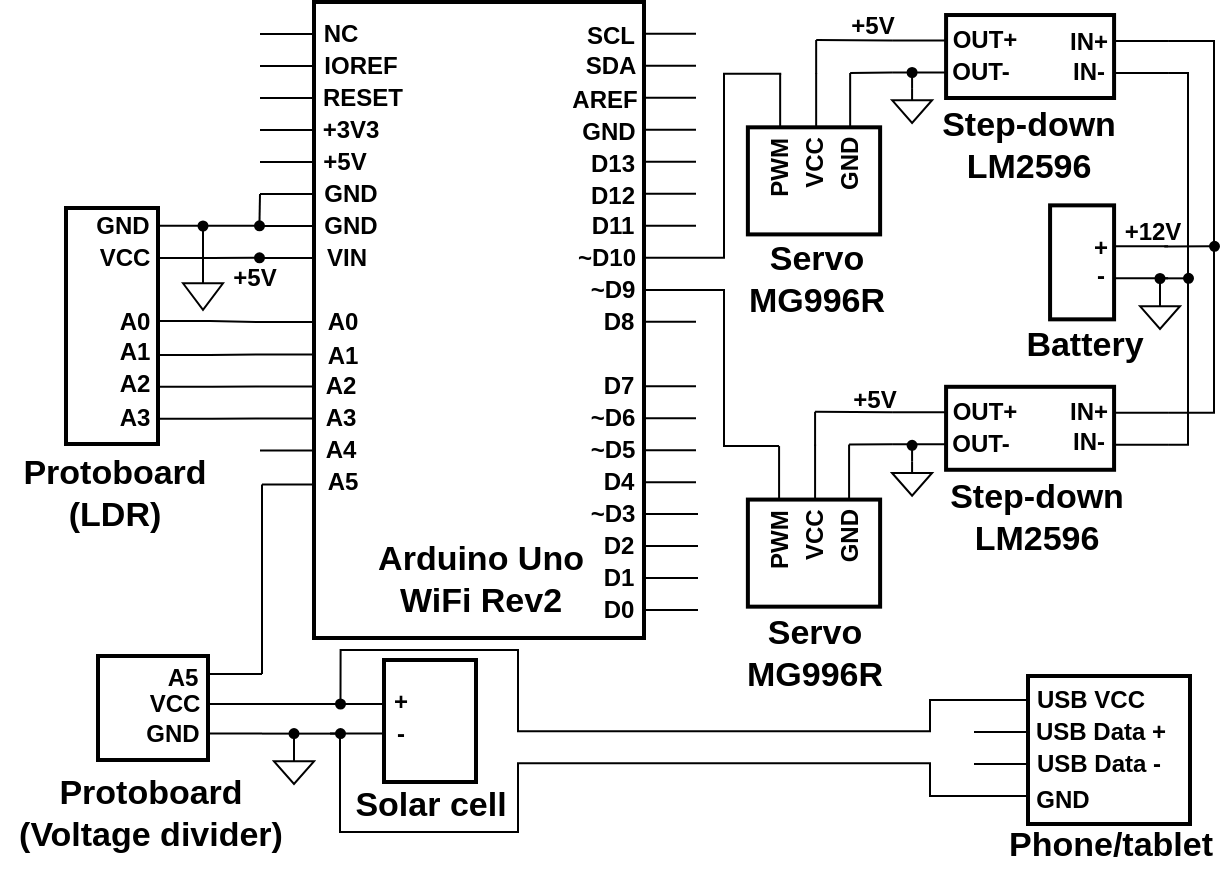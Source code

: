 <mxfile version="21.1.8" type="device">
  <diagram name="Page-1" id="5EPn5X0ofxlTtQ8D6UdC">
    <mxGraphModel dx="-968" dy="109" grid="1" gridSize="1" guides="1" tooltips="1" connect="1" arrows="1" fold="1" page="1" pageScale="1" pageWidth="1169" pageHeight="827" math="0" shadow="0">
      <root>
        <mxCell id="0" />
        <mxCell id="1" parent="0" />
        <mxCell id="xm1iW7sP6fKumooBNXpc-3" value="" style="rounded=0;whiteSpace=wrap;html=1;strokeWidth=2;" parent="1" vertex="1">
          <mxGeometry x="1552" y="74" width="165" height="318" as="geometry" />
        </mxCell>
        <mxCell id="xm1iW7sP6fKumooBNXpc-4" value="" style="line;strokeWidth=1;html=1;" parent="1" vertex="1">
          <mxGeometry x="1525" y="85" width="27" height="10" as="geometry" />
        </mxCell>
        <mxCell id="xm1iW7sP6fKumooBNXpc-5" value="NC" style="text;strokeColor=none;fillColor=none;html=1;fontSize=12;fontStyle=1;verticalAlign=middle;align=center;" parent="1" vertex="1">
          <mxGeometry x="1556" y="83.5" width="17" height="13" as="geometry" />
        </mxCell>
        <mxCell id="xm1iW7sP6fKumooBNXpc-6" value="" style="line;strokeWidth=1;html=1;" parent="1" vertex="1">
          <mxGeometry x="1525" y="101" width="27" height="10" as="geometry" />
        </mxCell>
        <mxCell id="xm1iW7sP6fKumooBNXpc-7" value="IOREF" style="text;strokeColor=none;fillColor=none;html=1;fontSize=12;fontStyle=1;verticalAlign=middle;align=center;" parent="1" vertex="1">
          <mxGeometry x="1555" y="99.5" width="39" height="13" as="geometry" />
        </mxCell>
        <mxCell id="xm1iW7sP6fKumooBNXpc-8" value="" style="line;strokeWidth=1;html=1;" parent="1" vertex="1">
          <mxGeometry x="1525" y="117" width="27" height="10" as="geometry" />
        </mxCell>
        <mxCell id="xm1iW7sP6fKumooBNXpc-9" value="" style="line;strokeWidth=1;html=1;" parent="1" vertex="1">
          <mxGeometry x="1525" y="133" width="27" height="10" as="geometry" />
        </mxCell>
        <mxCell id="xm1iW7sP6fKumooBNXpc-10" value="" style="line;strokeWidth=1;html=1;" parent="1" vertex="1">
          <mxGeometry x="1525" y="149" width="27" height="10" as="geometry" />
        </mxCell>
        <mxCell id="xm1iW7sP6fKumooBNXpc-12" value="" style="line;strokeWidth=1;html=1;" parent="1" vertex="1">
          <mxGeometry x="1525" y="181" width="27" height="10" as="geometry" />
        </mxCell>
        <mxCell id="xm1iW7sP6fKumooBNXpc-13" value="" style="line;strokeWidth=1;html=1;" parent="1" vertex="1">
          <mxGeometry x="1525" y="197" width="27" height="10" as="geometry" />
        </mxCell>
        <mxCell id="xm1iW7sP6fKumooBNXpc-15" value="" style="line;strokeWidth=1;html=1;" parent="1" vertex="1">
          <mxGeometry x="1525" y="229" width="27" height="10" as="geometry" />
        </mxCell>
        <mxCell id="xm1iW7sP6fKumooBNXpc-16" value="" style="line;strokeWidth=1;html=1;" parent="1" vertex="1">
          <mxGeometry x="1525" y="245.23" width="27" height="10" as="geometry" />
        </mxCell>
        <mxCell id="xm1iW7sP6fKumooBNXpc-17" value="" style="line;strokeWidth=1;html=1;" parent="1" vertex="1">
          <mxGeometry x="1525" y="261.23" width="27" height="10" as="geometry" />
        </mxCell>
        <mxCell id="xm1iW7sP6fKumooBNXpc-18" value="" style="line;strokeWidth=1;html=1;" parent="1" vertex="1">
          <mxGeometry x="1525" y="277.23" width="27" height="10" as="geometry" />
        </mxCell>
        <mxCell id="xm1iW7sP6fKumooBNXpc-19" value="" style="line;strokeWidth=1;html=1;" parent="1" vertex="1">
          <mxGeometry x="1525" y="293.23" width="27" height="10" as="geometry" />
        </mxCell>
        <mxCell id="xm1iW7sP6fKumooBNXpc-20" value="" style="line;strokeWidth=1;html=1;" parent="1" vertex="1">
          <mxGeometry x="1498" y="420" width="27" height="10" as="geometry" />
        </mxCell>
        <mxCell id="xm1iW7sP6fKumooBNXpc-21" value="RESET" style="text;strokeColor=none;fillColor=none;html=1;fontSize=12;fontStyle=1;verticalAlign=middle;align=center;" parent="1" vertex="1">
          <mxGeometry x="1555" y="115.5" width="42" height="13" as="geometry" />
        </mxCell>
        <mxCell id="xm1iW7sP6fKumooBNXpc-22" value="+3V3" style="text;strokeColor=none;fillColor=none;html=1;fontSize=12;fontStyle=1;verticalAlign=middle;align=center;" parent="1" vertex="1">
          <mxGeometry x="1555" y="131.5" width="29" height="13" as="geometry" />
        </mxCell>
        <mxCell id="xm1iW7sP6fKumooBNXpc-23" value="+5V" style="text;strokeColor=none;fillColor=none;html=1;fontSize=12;fontStyle=1;verticalAlign=middle;align=center;" parent="1" vertex="1">
          <mxGeometry x="1556" y="147.5" width="22" height="13" as="geometry" />
        </mxCell>
        <mxCell id="xm1iW7sP6fKumooBNXpc-24" value="GND" style="text;strokeColor=none;fillColor=none;html=1;fontSize=12;fontStyle=1;verticalAlign=middle;align=center;" parent="1" vertex="1">
          <mxGeometry x="1555" y="163.5" width="29" height="13" as="geometry" />
        </mxCell>
        <mxCell id="xm1iW7sP6fKumooBNXpc-25" value="GND" style="text;strokeColor=none;fillColor=none;html=1;fontSize=12;fontStyle=1;verticalAlign=middle;align=center;" parent="1" vertex="1">
          <mxGeometry x="1555" y="179.5" width="29" height="13" as="geometry" />
        </mxCell>
        <mxCell id="xm1iW7sP6fKumooBNXpc-26" value="VIN" style="text;strokeColor=none;fillColor=none;html=1;fontSize=12;fontStyle=1;verticalAlign=middle;align=center;" parent="1" vertex="1">
          <mxGeometry x="1557" y="195.5" width="22" height="13" as="geometry" />
        </mxCell>
        <mxCell id="xm1iW7sP6fKumooBNXpc-27" value="A0" style="text;strokeColor=none;fillColor=none;html=1;fontSize=12;fontStyle=1;verticalAlign=middle;align=center;" parent="1" vertex="1">
          <mxGeometry x="1557" y="227.5" width="18.5" height="13" as="geometry" />
        </mxCell>
        <mxCell id="xm1iW7sP6fKumooBNXpc-28" value="A1" style="text;strokeColor=none;fillColor=none;html=1;fontSize=12;fontStyle=1;verticalAlign=middle;align=center;" parent="1" vertex="1">
          <mxGeometry x="1557" y="244" width="18.5" height="13" as="geometry" />
        </mxCell>
        <mxCell id="xm1iW7sP6fKumooBNXpc-29" value="A2" style="text;strokeColor=none;fillColor=none;html=1;fontSize=12;fontStyle=1;verticalAlign=middle;align=center;" parent="1" vertex="1">
          <mxGeometry x="1555.25" y="259.73" width="18.5" height="13" as="geometry" />
        </mxCell>
        <mxCell id="xm1iW7sP6fKumooBNXpc-30" value="A3" style="text;strokeColor=none;fillColor=none;html=1;fontSize=12;fontStyle=1;verticalAlign=middle;align=center;" parent="1" vertex="1">
          <mxGeometry x="1556" y="275.73" width="18.5" height="13" as="geometry" />
        </mxCell>
        <mxCell id="xm1iW7sP6fKumooBNXpc-31" value="A4" style="text;strokeColor=none;fillColor=none;html=1;fontSize=12;fontStyle=1;verticalAlign=middle;align=center;" parent="1" vertex="1">
          <mxGeometry x="1555.25" y="291.73" width="18.5" height="13" as="geometry" />
        </mxCell>
        <mxCell id="xm1iW7sP6fKumooBNXpc-32" value="A5" style="text;strokeColor=none;fillColor=none;html=1;fontSize=12;fontStyle=1;verticalAlign=middle;align=center;" parent="1" vertex="1">
          <mxGeometry x="1557" y="307" width="18.5" height="13" as="geometry" />
        </mxCell>
        <mxCell id="xm1iW7sP6fKumooBNXpc-48" value="" style="line;strokeWidth=1;html=1;" parent="1" vertex="1">
          <mxGeometry x="1716" y="84.89" width="27" height="10" as="geometry" />
        </mxCell>
        <mxCell id="xm1iW7sP6fKumooBNXpc-49" value="" style="line;strokeWidth=1;html=1;" parent="1" vertex="1">
          <mxGeometry x="1716" y="100.89" width="27" height="10" as="geometry" />
        </mxCell>
        <mxCell id="xm1iW7sP6fKumooBNXpc-50" value="" style="line;strokeWidth=1;html=1;" parent="1" vertex="1">
          <mxGeometry x="1716" y="116.89" width="27" height="10" as="geometry" />
        </mxCell>
        <mxCell id="xm1iW7sP6fKumooBNXpc-51" value="" style="line;strokeWidth=1;html=1;" parent="1" vertex="1">
          <mxGeometry x="1716" y="132.89" width="27" height="10" as="geometry" />
        </mxCell>
        <mxCell id="xm1iW7sP6fKumooBNXpc-52" value="" style="line;strokeWidth=1;html=1;" parent="1" vertex="1">
          <mxGeometry x="1716" y="148.89" width="27" height="10" as="geometry" />
        </mxCell>
        <mxCell id="xm1iW7sP6fKumooBNXpc-53" value="" style="line;strokeWidth=1;html=1;" parent="1" vertex="1">
          <mxGeometry x="1716" y="164.89" width="27" height="10" as="geometry" />
        </mxCell>
        <mxCell id="xm1iW7sP6fKumooBNXpc-54" value="" style="line;strokeWidth=1;html=1;" parent="1" vertex="1">
          <mxGeometry x="1716" y="180.89" width="27" height="10" as="geometry" />
        </mxCell>
        <mxCell id="xm1iW7sP6fKumooBNXpc-55" value="" style="line;strokeWidth=1;html=1;" parent="1" vertex="1">
          <mxGeometry x="1716" y="196.89" width="27" height="10" as="geometry" />
        </mxCell>
        <mxCell id="xm1iW7sP6fKumooBNXpc-56" value="" style="line;strokeWidth=1;html=1;" parent="1" vertex="1">
          <mxGeometry x="1716" y="228.89" width="27" height="10" as="geometry" />
        </mxCell>
        <mxCell id="xm1iW7sP6fKumooBNXpc-58" value="" style="line;strokeWidth=1;html=1;" parent="1" vertex="1">
          <mxGeometry x="1716" y="261.12" width="27" height="10" as="geometry" />
        </mxCell>
        <mxCell id="xm1iW7sP6fKumooBNXpc-59" value="" style="line;strokeWidth=1;html=1;" parent="1" vertex="1">
          <mxGeometry x="1716" y="277.12" width="27" height="10" as="geometry" />
        </mxCell>
        <mxCell id="xm1iW7sP6fKumooBNXpc-60" value="" style="line;strokeWidth=1;html=1;" parent="1" vertex="1">
          <mxGeometry x="1716" y="293.12" width="27" height="10" as="geometry" />
        </mxCell>
        <mxCell id="xm1iW7sP6fKumooBNXpc-61" value="" style="line;strokeWidth=1;html=1;" parent="1" vertex="1">
          <mxGeometry x="1716" y="309.12" width="27" height="10" as="geometry" />
        </mxCell>
        <mxCell id="xm1iW7sP6fKumooBNXpc-63" value="SCL" style="text;strokeColor=none;fillColor=none;html=1;fontSize=12;fontStyle=1;verticalAlign=middle;align=center;" parent="1" vertex="1">
          <mxGeometry x="1686" y="84.89" width="27" height="13" as="geometry" />
        </mxCell>
        <mxCell id="xm1iW7sP6fKumooBNXpc-64" value="SDA" style="text;strokeColor=none;fillColor=none;html=1;fontSize=12;fontStyle=1;verticalAlign=middle;align=center;" parent="1" vertex="1">
          <mxGeometry x="1686" y="99.5" width="27" height="13" as="geometry" />
        </mxCell>
        <mxCell id="xm1iW7sP6fKumooBNXpc-65" value="AREF" style="text;strokeColor=none;fillColor=none;html=1;fontSize=12;fontStyle=1;verticalAlign=middle;align=center;" parent="1" vertex="1">
          <mxGeometry x="1681" y="116.89" width="32" height="13" as="geometry" />
        </mxCell>
        <mxCell id="xm1iW7sP6fKumooBNXpc-66" value="GND" style="text;strokeColor=none;fillColor=none;html=1;fontSize=12;fontStyle=1;verticalAlign=middle;align=center;" parent="1" vertex="1">
          <mxGeometry x="1685" y="132.89" width="28" height="13" as="geometry" />
        </mxCell>
        <mxCell id="xm1iW7sP6fKumooBNXpc-67" value="D13" style="text;strokeColor=none;fillColor=none;html=1;fontSize=12;fontStyle=1;verticalAlign=middle;align=center;" parent="1" vertex="1">
          <mxGeometry x="1689" y="148.89" width="24" height="13" as="geometry" />
        </mxCell>
        <mxCell id="xm1iW7sP6fKumooBNXpc-68" value="D12" style="text;strokeColor=none;fillColor=none;html=1;fontSize=12;fontStyle=1;verticalAlign=middle;align=center;" parent="1" vertex="1">
          <mxGeometry x="1689" y="164.89" width="24" height="13" as="geometry" />
        </mxCell>
        <mxCell id="xm1iW7sP6fKumooBNXpc-70" value="D11" style="text;strokeColor=none;fillColor=none;html=1;fontSize=12;fontStyle=1;verticalAlign=middle;align=center;" parent="1" vertex="1">
          <mxGeometry x="1689" y="179.39" width="24" height="13" as="geometry" />
        </mxCell>
        <mxCell id="xm1iW7sP6fKumooBNXpc-71" value="~D10" style="text;strokeColor=none;fillColor=none;html=1;fontSize=12;fontStyle=1;verticalAlign=middle;align=center;" parent="1" vertex="1">
          <mxGeometry x="1683" y="195.5" width="30" height="13" as="geometry" />
        </mxCell>
        <mxCell id="xm1iW7sP6fKumooBNXpc-72" value="" style="line;strokeWidth=1;html=1;" parent="1" vertex="1">
          <mxGeometry x="1717" y="213" width="27" height="10" as="geometry" />
        </mxCell>
        <mxCell id="xm1iW7sP6fKumooBNXpc-73" value="~D9" style="text;strokeColor=none;fillColor=none;html=1;fontSize=12;fontStyle=1;verticalAlign=middle;align=center;" parent="1" vertex="1">
          <mxGeometry x="1689" y="211.5" width="24" height="13" as="geometry" />
        </mxCell>
        <mxCell id="xm1iW7sP6fKumooBNXpc-74" value="D8" style="text;strokeColor=none;fillColor=none;html=1;fontSize=12;fontStyle=1;verticalAlign=middle;align=center;" parent="1" vertex="1">
          <mxGeometry x="1695" y="227.5" width="18" height="13" as="geometry" />
        </mxCell>
        <mxCell id="xm1iW7sP6fKumooBNXpc-75" value="D7" style="text;strokeColor=none;fillColor=none;html=1;fontSize=12;fontStyle=1;verticalAlign=middle;align=center;" parent="1" vertex="1">
          <mxGeometry x="1695" y="259.62" width="18" height="13" as="geometry" />
        </mxCell>
        <mxCell id="xm1iW7sP6fKumooBNXpc-78" value="~D6" style="text;strokeColor=none;fillColor=none;html=1;fontSize=12;fontStyle=1;verticalAlign=middle;align=center;" parent="1" vertex="1">
          <mxGeometry x="1689" y="275.62" width="24" height="13" as="geometry" />
        </mxCell>
        <mxCell id="xm1iW7sP6fKumooBNXpc-79" value="~D5" style="text;strokeColor=none;fillColor=none;html=1;fontSize=12;fontStyle=1;verticalAlign=middle;align=center;" parent="1" vertex="1">
          <mxGeometry x="1689" y="291.62" width="24" height="13" as="geometry" />
        </mxCell>
        <mxCell id="xm1iW7sP6fKumooBNXpc-80" value="D4" style="text;strokeColor=none;fillColor=none;html=1;fontSize=12;fontStyle=1;verticalAlign=middle;align=center;" parent="1" vertex="1">
          <mxGeometry x="1695" y="307.62" width="18" height="13" as="geometry" />
        </mxCell>
        <mxCell id="xm1iW7sP6fKumooBNXpc-81" value="" style="line;strokeWidth=1;html=1;" parent="1" vertex="1">
          <mxGeometry x="1717" y="325" width="27" height="10" as="geometry" />
        </mxCell>
        <mxCell id="xm1iW7sP6fKumooBNXpc-82" value="" style="line;strokeWidth=1;html=1;" parent="1" vertex="1">
          <mxGeometry x="1717" y="341" width="27" height="10" as="geometry" />
        </mxCell>
        <mxCell id="xm1iW7sP6fKumooBNXpc-83" value="" style="line;strokeWidth=1;html=1;" parent="1" vertex="1">
          <mxGeometry x="1717" y="357" width="27" height="10" as="geometry" />
        </mxCell>
        <mxCell id="xm1iW7sP6fKumooBNXpc-84" value="" style="line;strokeWidth=1;html=1;" parent="1" vertex="1">
          <mxGeometry x="1717" y="373" width="27" height="10" as="geometry" />
        </mxCell>
        <mxCell id="xm1iW7sP6fKumooBNXpc-85" value="~D3" style="text;strokeColor=none;fillColor=none;html=1;fontSize=12;fontStyle=1;verticalAlign=middle;align=center;" parent="1" vertex="1">
          <mxGeometry x="1689" y="323.5" width="24" height="13" as="geometry" />
        </mxCell>
        <mxCell id="xm1iW7sP6fKumooBNXpc-86" value="D2" style="text;strokeColor=none;fillColor=none;html=1;fontSize=12;fontStyle=1;verticalAlign=middle;align=center;" parent="1" vertex="1">
          <mxGeometry x="1695" y="339.5" width="18" height="13" as="geometry" />
        </mxCell>
        <mxCell id="xm1iW7sP6fKumooBNXpc-87" value="D1" style="text;strokeColor=none;fillColor=none;html=1;fontSize=12;fontStyle=1;verticalAlign=middle;align=center;" parent="1" vertex="1">
          <mxGeometry x="1695" y="355.5" width="18" height="13" as="geometry" />
        </mxCell>
        <mxCell id="xm1iW7sP6fKumooBNXpc-88" value="D0" style="text;strokeColor=none;fillColor=none;html=1;fontSize=12;fontStyle=1;verticalAlign=middle;align=center;" parent="1" vertex="1">
          <mxGeometry x="1695" y="371.5" width="18" height="13" as="geometry" />
        </mxCell>
        <mxCell id="xm1iW7sP6fKumooBNXpc-89" value="Arduino Uno&lt;br&gt;WiFi Rev2" style="text;strokeColor=none;fillColor=none;html=1;fontSize=17;fontStyle=1;verticalAlign=middle;align=center;" parent="1" vertex="1">
          <mxGeometry x="1579" y="343" width="111" height="40" as="geometry" />
        </mxCell>
        <mxCell id="xm1iW7sP6fKumooBNXpc-91" value="Step-down&lt;br style=&quot;font-size: 17px;&quot;&gt;LM2596" style="text;strokeColor=none;fillColor=none;html=1;fontSize=17;fontStyle=1;verticalAlign=middle;align=center;" parent="1" vertex="1">
          <mxGeometry x="1854" y="120" width="109" height="51" as="geometry" />
        </mxCell>
        <mxCell id="xm1iW7sP6fKumooBNXpc-111" value="" style="rounded=0;whiteSpace=wrap;html=1;strokeWidth=2;" parent="1" vertex="1">
          <mxGeometry x="1428" y="177" width="46" height="118" as="geometry" />
        </mxCell>
        <mxCell id="xm1iW7sP6fKumooBNXpc-116" value="GND" style="text;strokeColor=none;fillColor=none;html=1;fontSize=12;fontStyle=1;verticalAlign=middle;align=center;" parent="1" vertex="1">
          <mxGeometry x="1441" y="179.39" width="30" height="13" as="geometry" />
        </mxCell>
        <mxCell id="xm1iW7sP6fKumooBNXpc-121" value="VCC" style="text;strokeColor=none;fillColor=none;html=1;fontSize=12;fontStyle=1;verticalAlign=middle;align=center;" parent="1" vertex="1">
          <mxGeometry x="1442" y="195.5" width="29" height="13" as="geometry" />
        </mxCell>
        <mxCell id="xm1iW7sP6fKumooBNXpc-128" value="A0" style="text;strokeColor=none;fillColor=none;html=1;fontSize=12;fontStyle=1;verticalAlign=middle;align=center;" parent="1" vertex="1">
          <mxGeometry x="1453" y="227.96" width="18" height="13" as="geometry" />
        </mxCell>
        <mxCell id="xm1iW7sP6fKumooBNXpc-129" value="" style="line;strokeWidth=1;html=1;" parent="1" vertex="1">
          <mxGeometry x="1474" y="197.0" width="27" height="10" as="geometry" />
        </mxCell>
        <mxCell id="xm1iW7sP6fKumooBNXpc-133" value="" style="line;strokeWidth=1;html=1;" parent="1" vertex="1">
          <mxGeometry x="1473" y="228.52" width="27" height="10" as="geometry" />
        </mxCell>
        <mxCell id="xm1iW7sP6fKumooBNXpc-134" value="" style="line;strokeWidth=1;html=1;" parent="1" vertex="1">
          <mxGeometry x="1473" y="245.52" width="27" height="10" as="geometry" />
        </mxCell>
        <mxCell id="xm1iW7sP6fKumooBNXpc-135" value="" style="line;strokeWidth=1;html=1;" parent="1" vertex="1">
          <mxGeometry x="1474" y="261.4" width="27" height="10" as="geometry" />
        </mxCell>
        <mxCell id="xm1iW7sP6fKumooBNXpc-137" value="A1" style="text;strokeColor=none;fillColor=none;html=1;fontSize=12;fontStyle=1;verticalAlign=middle;align=center;" parent="1" vertex="1">
          <mxGeometry x="1453" y="242.96" width="18" height="13" as="geometry" />
        </mxCell>
        <mxCell id="xm1iW7sP6fKumooBNXpc-138" value="A2" style="text;strokeColor=none;fillColor=none;html=1;fontSize=12;fontStyle=1;verticalAlign=middle;align=center;" parent="1" vertex="1">
          <mxGeometry x="1453" y="258.96" width="18" height="13" as="geometry" />
        </mxCell>
        <mxCell id="xm1iW7sP6fKumooBNXpc-139" value="" style="line;strokeWidth=1;html=1;" parent="1" vertex="1">
          <mxGeometry x="1474" y="277.35" width="27" height="10" as="geometry" />
        </mxCell>
        <mxCell id="xm1iW7sP6fKumooBNXpc-141" value="A3" style="text;strokeColor=none;fillColor=none;html=1;fontSize=12;fontStyle=1;verticalAlign=middle;align=center;" parent="1" vertex="1">
          <mxGeometry x="1453" y="275.73" width="18" height="13" as="geometry" />
        </mxCell>
        <mxCell id="xm1iW7sP6fKumooBNXpc-143" value="" style="line;strokeWidth=1;html=1;" parent="1" vertex="1">
          <mxGeometry x="1474" y="180.89" width="27" height="10" as="geometry" />
        </mxCell>
        <mxCell id="xm1iW7sP6fKumooBNXpc-147" value="" style="endArrow=none;html=1;rounded=0;entryX=0;entryY=0.5;entryDx=0;entryDy=0;entryPerimeter=0;exitX=1;exitY=0.5;exitDx=0;exitDy=0;exitPerimeter=0;" parent="1" source="xm1iW7sP6fKumooBNXpc-184" target="xm1iW7sP6fKumooBNXpc-13" edge="1">
          <mxGeometry width="50" height="50" relative="1" as="geometry">
            <mxPoint x="1470" y="242" as="sourcePoint" />
            <mxPoint x="1520" y="192" as="targetPoint" />
          </mxGeometry>
        </mxCell>
        <mxCell id="xm1iW7sP6fKumooBNXpc-148" value="" style="endArrow=none;html=1;rounded=0;entryX=0;entryY=0.5;entryDx=0;entryDy=0;entryPerimeter=0;exitX=1;exitY=0.5;exitDx=0;exitDy=0;exitPerimeter=0;" parent="1" source="xm1iW7sP6fKumooBNXpc-177" target="xm1iW7sP6fKumooBNXpc-12" edge="1">
          <mxGeometry width="50" height="50" relative="1" as="geometry">
            <mxPoint x="1479" y="224" as="sourcePoint" />
            <mxPoint x="1529" y="174" as="targetPoint" />
          </mxGeometry>
        </mxCell>
        <mxCell id="xm1iW7sP6fKumooBNXpc-154" value="" style="ellipse;whiteSpace=wrap;html=1;aspect=fixed;fillColor=#000000;" parent="1" vertex="1">
          <mxGeometry x="1494.25" y="183.75" width="4.5" height="4.5" as="geometry" />
        </mxCell>
        <mxCell id="xm1iW7sP6fKumooBNXpc-155" value="" style="endArrow=none;html=1;rounded=0;entryX=0;entryY=0.5;entryDx=0;entryDy=0;entryPerimeter=0;exitX=1;exitY=0.5;exitDx=0;exitDy=0;exitPerimeter=0;" parent="1" source="xm1iW7sP6fKumooBNXpc-133" target="xm1iW7sP6fKumooBNXpc-15" edge="1">
          <mxGeometry width="50" height="50" relative="1" as="geometry">
            <mxPoint x="1470" y="281" as="sourcePoint" />
            <mxPoint x="1520" y="231" as="targetPoint" />
          </mxGeometry>
        </mxCell>
        <mxCell id="xm1iW7sP6fKumooBNXpc-158" value="" style="endArrow=none;html=1;rounded=0;entryX=0;entryY=0.5;entryDx=0;entryDy=0;entryPerimeter=0;exitX=1;exitY=0.5;exitDx=0;exitDy=0;exitPerimeter=0;" parent="1" source="xm1iW7sP6fKumooBNXpc-134" target="xm1iW7sP6fKumooBNXpc-16" edge="1">
          <mxGeometry width="50" height="50" relative="1" as="geometry">
            <mxPoint x="1500" y="254" as="sourcePoint" />
            <mxPoint x="1525" y="254" as="targetPoint" />
          </mxGeometry>
        </mxCell>
        <mxCell id="xm1iW7sP6fKumooBNXpc-160" value="" style="endArrow=none;html=1;rounded=0;exitX=1;exitY=0.5;exitDx=0;exitDy=0;exitPerimeter=0;entryX=0;entryY=0.5;entryDx=0;entryDy=0;entryPerimeter=0;" parent="1" source="xm1iW7sP6fKumooBNXpc-135" target="xm1iW7sP6fKumooBNXpc-17" edge="1">
          <mxGeometry width="50" height="50" relative="1" as="geometry">
            <mxPoint x="1502.5" y="259.62" as="sourcePoint" />
            <mxPoint x="1525" y="266" as="targetPoint" />
          </mxGeometry>
        </mxCell>
        <mxCell id="xm1iW7sP6fKumooBNXpc-161" value="" style="endArrow=none;html=1;rounded=0;entryX=0;entryY=0.5;entryDx=0;entryDy=0;entryPerimeter=0;exitX=1;exitY=0.5;exitDx=0;exitDy=0;exitPerimeter=0;" parent="1" source="xm1iW7sP6fKumooBNXpc-139" target="xm1iW7sP6fKumooBNXpc-18" edge="1">
          <mxGeometry width="50" height="50" relative="1" as="geometry">
            <mxPoint x="1501" y="278.62" as="sourcePoint" />
            <mxPoint x="1526" y="277.62" as="targetPoint" />
          </mxGeometry>
        </mxCell>
        <mxCell id="xm1iW7sP6fKumooBNXpc-164" value="Protoboard&lt;br style=&quot;font-size: 17px;&quot;&gt;(LDR)" style="text;strokeColor=none;fillColor=none;html=1;fontSize=17;fontStyle=1;verticalAlign=middle;align=center;" parent="1" vertex="1">
          <mxGeometry x="1395" y="299.5" width="113.5" height="40" as="geometry" />
        </mxCell>
        <mxCell id="xm1iW7sP6fKumooBNXpc-165" value="+5V" style="text;strokeColor=none;fillColor=none;html=1;fontSize=12;fontStyle=1;verticalAlign=middle;align=center;" parent="1" vertex="1">
          <mxGeometry x="1507.75" y="205" width="29" height="13" as="geometry" />
        </mxCell>
        <mxCell id="xm1iW7sP6fKumooBNXpc-171" value="" style="pointerEvents=1;verticalLabelPosition=bottom;shadow=0;dashed=0;align=center;html=1;verticalAlign=top;shape=mxgraph.electrical.signal_sources.signal_ground;" parent="1" vertex="1">
          <mxGeometry x="1486.5" y="207.96" width="20" height="20" as="geometry" />
        </mxCell>
        <mxCell id="xm1iW7sP6fKumooBNXpc-179" value="" style="line;strokeWidth=1;html=1;" parent="1" vertex="1">
          <mxGeometry x="1525" y="165" width="27" height="10" as="geometry" />
        </mxCell>
        <mxCell id="xm1iW7sP6fKumooBNXpc-180" value="" style="endArrow=none;html=1;rounded=0;entryX=0;entryY=0.5;entryDx=0;entryDy=0;entryPerimeter=0;exitX=1;exitY=0.5;exitDx=0;exitDy=0;exitPerimeter=0;" parent="1" source="xm1iW7sP6fKumooBNXpc-143" target="xm1iW7sP6fKumooBNXpc-177" edge="1">
          <mxGeometry width="50" height="50" relative="1" as="geometry">
            <mxPoint x="1501" y="186" as="sourcePoint" />
            <mxPoint x="1525" y="186" as="targetPoint" />
          </mxGeometry>
        </mxCell>
        <mxCell id="xm1iW7sP6fKumooBNXpc-177" value="" style="ellipse;whiteSpace=wrap;html=1;aspect=fixed;fillColor=#000000;" parent="1" vertex="1">
          <mxGeometry x="1522.5" y="183.64" width="4.5" height="4.5" as="geometry" />
        </mxCell>
        <mxCell id="xm1iW7sP6fKumooBNXpc-183" value="" style="endArrow=none;html=1;rounded=0;entryX=0;entryY=0.5;entryDx=0;entryDy=0;entryPerimeter=0;exitX=0.5;exitY=0;exitDx=0;exitDy=0;" parent="1" source="xm1iW7sP6fKumooBNXpc-177" target="xm1iW7sP6fKumooBNXpc-179" edge="1">
          <mxGeometry width="50" height="50" relative="1" as="geometry">
            <mxPoint x="1489" y="234" as="sourcePoint" />
            <mxPoint x="1539" y="184" as="targetPoint" />
          </mxGeometry>
        </mxCell>
        <mxCell id="xm1iW7sP6fKumooBNXpc-185" value="" style="endArrow=none;html=1;rounded=0;entryX=0;entryY=0.5;entryDx=0;entryDy=0;entryPerimeter=0;exitX=1;exitY=0.5;exitDx=0;exitDy=0;exitPerimeter=0;" parent="1" source="xm1iW7sP6fKumooBNXpc-129" target="xm1iW7sP6fKumooBNXpc-184" edge="1">
          <mxGeometry width="50" height="50" relative="1" as="geometry">
            <mxPoint x="1501" y="202" as="sourcePoint" />
            <mxPoint x="1525" y="202" as="targetPoint" />
          </mxGeometry>
        </mxCell>
        <mxCell id="xm1iW7sP6fKumooBNXpc-184" value="" style="ellipse;whiteSpace=wrap;html=1;aspect=fixed;fillColor=#000000;" parent="1" vertex="1">
          <mxGeometry x="1522.5" y="199.64" width="4.5" height="4.5" as="geometry" />
        </mxCell>
        <mxCell id="xm1iW7sP6fKumooBNXpc-186" value="" style="rounded=0;whiteSpace=wrap;html=1;strokeWidth=2;" parent="1" vertex="1">
          <mxGeometry x="1587" y="403" width="46" height="61" as="geometry" />
        </mxCell>
        <mxCell id="xm1iW7sP6fKumooBNXpc-189" value="Solar cell" style="text;strokeColor=none;fillColor=none;html=1;fontSize=17;fontStyle=1;verticalAlign=middle;align=center;" parent="1" vertex="1">
          <mxGeometry x="1562.5" y="460" width="95" height="32" as="geometry" />
        </mxCell>
        <mxCell id="xm1iW7sP6fKumooBNXpc-190" value="" style="rounded=0;whiteSpace=wrap;html=1;strokeWidth=2;" parent="1" vertex="1">
          <mxGeometry x="1444" y="401" width="55" height="52" as="geometry" />
        </mxCell>
        <mxCell id="xm1iW7sP6fKumooBNXpc-191" value="A5" style="text;strokeColor=none;fillColor=none;html=1;fontSize=12;fontStyle=1;verticalAlign=middle;align=center;" parent="1" vertex="1">
          <mxGeometry x="1476.5" y="405" width="18.5" height="13" as="geometry" />
        </mxCell>
        <mxCell id="xm1iW7sP6fKumooBNXpc-192" value="GND" style="text;strokeColor=none;fillColor=none;html=1;fontSize=12;fontStyle=1;verticalAlign=middle;align=center;" parent="1" vertex="1">
          <mxGeometry x="1466" y="433.31" width="30" height="13" as="geometry" />
        </mxCell>
        <mxCell id="xm1iW7sP6fKumooBNXpc-193" value="VCC" style="text;strokeColor=none;fillColor=none;html=1;fontSize=12;fontStyle=1;verticalAlign=middle;align=center;" parent="1" vertex="1">
          <mxGeometry x="1467" y="418.5" width="29" height="13" as="geometry" />
        </mxCell>
        <mxCell id="xm1iW7sP6fKumooBNXpc-198" value="" style="line;strokeWidth=1;html=1;" parent="1" vertex="1">
          <mxGeometry x="1499" y="405" width="27" height="10" as="geometry" />
        </mxCell>
        <mxCell id="xm1iW7sP6fKumooBNXpc-199" value="" style="line;strokeWidth=1;html=1;" parent="1" vertex="1">
          <mxGeometry x="1526" y="310.23" width="27" height="10" as="geometry" />
        </mxCell>
        <mxCell id="xm1iW7sP6fKumooBNXpc-200" value="" style="line;strokeWidth=1;html=1;" parent="1" vertex="1">
          <mxGeometry x="1499" y="434.81" width="27" height="10" as="geometry" />
        </mxCell>
        <mxCell id="xm1iW7sP6fKumooBNXpc-201" value="" style="endArrow=none;html=1;rounded=0;entryX=0;entryY=0.5;entryDx=0;entryDy=0;entryPerimeter=0;exitX=1;exitY=0.5;exitDx=0;exitDy=0;exitPerimeter=0;" parent="1" source="xm1iW7sP6fKumooBNXpc-198" target="xm1iW7sP6fKumooBNXpc-199" edge="1">
          <mxGeometry width="50" height="50" relative="1" as="geometry">
            <mxPoint x="1469" y="422" as="sourcePoint" />
            <mxPoint x="1519" y="372" as="targetPoint" />
          </mxGeometry>
        </mxCell>
        <mxCell id="xm1iW7sP6fKumooBNXpc-202" value="" style="line;strokeWidth=1;html=1;" parent="1" vertex="1">
          <mxGeometry x="1559" y="420" width="27" height="10" as="geometry" />
        </mxCell>
        <mxCell id="xm1iW7sP6fKumooBNXpc-203" value="" style="line;strokeWidth=1;html=1;" parent="1" vertex="1">
          <mxGeometry x="1560" y="434.81" width="27" height="10" as="geometry" />
        </mxCell>
        <mxCell id="xm1iW7sP6fKumooBNXpc-205" value="-" style="text;strokeColor=none;fillColor=none;html=1;fontSize=12;fontStyle=1;verticalAlign=middle;align=center;" parent="1" vertex="1">
          <mxGeometry x="1589" y="433.31" width="11" height="13" as="geometry" />
        </mxCell>
        <mxCell id="xm1iW7sP6fKumooBNXpc-206" value="+" style="text;strokeColor=none;fillColor=none;html=1;fontSize=12;fontStyle=1;verticalAlign=middle;align=center;" parent="1" vertex="1">
          <mxGeometry x="1590" y="417" width="10" height="13" as="geometry" />
        </mxCell>
        <mxCell id="xm1iW7sP6fKumooBNXpc-207" value="" style="endArrow=none;html=1;rounded=0;entryX=0;entryY=0.5;entryDx=0;entryDy=0;entryPerimeter=0;exitX=1;exitY=0.5;exitDx=0;exitDy=0;exitPerimeter=0;" parent="1" source="xm1iW7sP6fKumooBNXpc-20" target="xm1iW7sP6fKumooBNXpc-202" edge="1">
          <mxGeometry width="50" height="50" relative="1" as="geometry">
            <mxPoint x="1510" y="486" as="sourcePoint" />
            <mxPoint x="1560" y="436" as="targetPoint" />
          </mxGeometry>
        </mxCell>
        <mxCell id="xm1iW7sP6fKumooBNXpc-208" value="" style="endArrow=none;html=1;rounded=0;exitX=1;exitY=0.5;exitDx=0;exitDy=0;exitPerimeter=0;entryX=0;entryY=0.5;entryDx=0;entryDy=0;entryPerimeter=0;" parent="1" source="xm1iW7sP6fKumooBNXpc-212" target="xm1iW7sP6fKumooBNXpc-203" edge="1">
          <mxGeometry width="50" height="50" relative="1" as="geometry">
            <mxPoint x="1524" y="454" as="sourcePoint" />
            <mxPoint x="1555" y="451" as="targetPoint" />
          </mxGeometry>
        </mxCell>
        <mxCell id="xm1iW7sP6fKumooBNXpc-209" value="Protoboard&lt;br style=&quot;font-size: 17px;&quot;&gt;(Voltage divider)" style="text;strokeColor=none;fillColor=none;html=1;fontSize=17;fontStyle=1;verticalAlign=middle;align=center;" parent="1" vertex="1">
          <mxGeometry x="1413.5" y="460" width="113.5" height="40" as="geometry" />
        </mxCell>
        <mxCell id="xm1iW7sP6fKumooBNXpc-210" value="" style="pointerEvents=1;verticalLabelPosition=bottom;shadow=0;dashed=0;align=center;html=1;verticalAlign=top;shape=mxgraph.electrical.signal_sources.signal_ground;" parent="1" vertex="1">
          <mxGeometry x="1532" y="448" width="20" height="17" as="geometry" />
        </mxCell>
        <mxCell id="xm1iW7sP6fKumooBNXpc-211" value="" style="endArrow=none;html=1;rounded=0;entryX=0.5;entryY=0;entryDx=0;entryDy=0;entryPerimeter=0;" parent="1" target="xm1iW7sP6fKumooBNXpc-210" edge="1">
          <mxGeometry width="50" height="50" relative="1" as="geometry">
            <mxPoint x="1542" y="440" as="sourcePoint" />
            <mxPoint x="1527" y="453" as="targetPoint" />
          </mxGeometry>
        </mxCell>
        <mxCell id="xm1iW7sP6fKumooBNXpc-214" value="" style="endArrow=none;html=1;rounded=0;exitX=1;exitY=0.5;exitDx=0;exitDy=0;exitPerimeter=0;entryX=0;entryY=0.5;entryDx=0;entryDy=0;entryPerimeter=0;" parent="1" source="xm1iW7sP6fKumooBNXpc-200" target="xm1iW7sP6fKumooBNXpc-212" edge="1">
          <mxGeometry width="50" height="50" relative="1" as="geometry">
            <mxPoint x="1526" y="440" as="sourcePoint" />
            <mxPoint x="1560" y="440" as="targetPoint" />
          </mxGeometry>
        </mxCell>
        <mxCell id="xm1iW7sP6fKumooBNXpc-212" value="" style="ellipse;whiteSpace=wrap;html=1;aspect=fixed;fillColor=#000000;" parent="1" vertex="1">
          <mxGeometry x="1539.75" y="437.56" width="4.5" height="4.5" as="geometry" />
        </mxCell>
        <mxCell id="xm1iW7sP6fKumooBNXpc-215" value="" style="rounded=0;whiteSpace=wrap;html=1;strokeWidth=2;" parent="1" vertex="1">
          <mxGeometry x="1868.04" y="80.51" width="84" height="41.49" as="geometry" />
        </mxCell>
        <mxCell id="xm1iW7sP6fKumooBNXpc-216" value="" style="line;strokeWidth=1;html=1;" parent="1" vertex="1">
          <mxGeometry x="1841.04" y="88.26" width="27" height="10" as="geometry" />
        </mxCell>
        <mxCell id="xm1iW7sP6fKumooBNXpc-217" value="" style="line;strokeWidth=1;html=1;" parent="1" vertex="1">
          <mxGeometry x="1841.04" y="104.26" width="27" height="10" as="geometry" />
        </mxCell>
        <mxCell id="xm1iW7sP6fKumooBNXpc-220" value="" style="line;strokeWidth=1;html=1;" parent="1" vertex="1">
          <mxGeometry x="1952.04" y="88.5" width="27" height="10" as="geometry" />
        </mxCell>
        <mxCell id="xm1iW7sP6fKumooBNXpc-221" value="" style="line;strokeWidth=1;html=1;" parent="1" vertex="1">
          <mxGeometry x="1952.04" y="104.5" width="27" height="10" as="geometry" />
        </mxCell>
        <mxCell id="xm1iW7sP6fKumooBNXpc-222" value="IN+" style="text;strokeColor=none;fillColor=none;html=1;fontSize=12;fontStyle=1;verticalAlign=middle;align=center;" parent="1" vertex="1">
          <mxGeometry x="1927.04" y="87" width="24" height="13" as="geometry" />
        </mxCell>
        <mxCell id="xm1iW7sP6fKumooBNXpc-223" value="IN-" style="text;strokeColor=none;fillColor=none;html=1;fontSize=12;fontStyle=1;verticalAlign=middle;align=center;" parent="1" vertex="1">
          <mxGeometry x="1927.04" y="102" width="24" height="13" as="geometry" />
        </mxCell>
        <mxCell id="xm1iW7sP6fKumooBNXpc-224" value="OUT+" style="text;strokeColor=none;fillColor=none;html=1;fontSize=12;fontStyle=1;verticalAlign=middle;align=center;" parent="1" vertex="1">
          <mxGeometry x="1872.04" y="86.89" width="29" height="13" as="geometry" />
        </mxCell>
        <mxCell id="xm1iW7sP6fKumooBNXpc-226" value="OUT-" style="text;strokeColor=none;fillColor=none;html=1;fontSize=12;fontStyle=1;verticalAlign=middle;align=center;" parent="1" vertex="1">
          <mxGeometry x="1870.04" y="102.76" width="29" height="13" as="geometry" />
        </mxCell>
        <mxCell id="xm1iW7sP6fKumooBNXpc-238" value="Step-down&lt;br style=&quot;font-size: 17px;&quot;&gt;LM2596" style="text;strokeColor=none;fillColor=none;html=1;fontSize=17;fontStyle=1;verticalAlign=middle;align=center;" parent="1" vertex="1">
          <mxGeometry x="1858" y="306" width="109" height="51" as="geometry" />
        </mxCell>
        <mxCell id="xm1iW7sP6fKumooBNXpc-239" value="" style="rounded=0;whiteSpace=wrap;html=1;strokeWidth=2;" parent="1" vertex="1">
          <mxGeometry x="1868.04" y="266.4" width="84" height="41.49" as="geometry" />
        </mxCell>
        <mxCell id="xm1iW7sP6fKumooBNXpc-240" value="" style="line;strokeWidth=1;html=1;" parent="1" vertex="1">
          <mxGeometry x="1841.04" y="274.15" width="27" height="10" as="geometry" />
        </mxCell>
        <mxCell id="xm1iW7sP6fKumooBNXpc-241" value="" style="line;strokeWidth=1;html=1;" parent="1" vertex="1">
          <mxGeometry x="1841.04" y="290.15" width="27" height="10" as="geometry" />
        </mxCell>
        <mxCell id="xm1iW7sP6fKumooBNXpc-242" value="" style="line;strokeWidth=1;html=1;" parent="1" vertex="1">
          <mxGeometry x="1952.04" y="274.39" width="27" height="10" as="geometry" />
        </mxCell>
        <mxCell id="xm1iW7sP6fKumooBNXpc-243" value="" style="line;strokeWidth=1;html=1;" parent="1" vertex="1">
          <mxGeometry x="1952.04" y="290.39" width="27" height="10" as="geometry" />
        </mxCell>
        <mxCell id="xm1iW7sP6fKumooBNXpc-244" value="IN+" style="text;strokeColor=none;fillColor=none;html=1;fontSize=12;fontStyle=1;verticalAlign=middle;align=center;" parent="1" vertex="1">
          <mxGeometry x="1927.04" y="272.89" width="24" height="13" as="geometry" />
        </mxCell>
        <mxCell id="xm1iW7sP6fKumooBNXpc-245" value="IN-" style="text;strokeColor=none;fillColor=none;html=1;fontSize=12;fontStyle=1;verticalAlign=middle;align=center;" parent="1" vertex="1">
          <mxGeometry x="1927.04" y="287.89" width="24" height="13" as="geometry" />
        </mxCell>
        <mxCell id="xm1iW7sP6fKumooBNXpc-246" value="OUT+" style="text;strokeColor=none;fillColor=none;html=1;fontSize=12;fontStyle=1;verticalAlign=middle;align=center;" parent="1" vertex="1">
          <mxGeometry x="1872.04" y="272.78" width="29" height="13" as="geometry" />
        </mxCell>
        <mxCell id="xm1iW7sP6fKumooBNXpc-247" value="OUT-" style="text;strokeColor=none;fillColor=none;html=1;fontSize=12;fontStyle=1;verticalAlign=middle;align=center;" parent="1" vertex="1">
          <mxGeometry x="1870.04" y="288.65" width="29" height="13" as="geometry" />
        </mxCell>
        <mxCell id="xm1iW7sP6fKumooBNXpc-248" value="" style="rounded=0;whiteSpace=wrap;html=1;strokeWidth=2;rotation=90;" parent="1" vertex="1">
          <mxGeometry x="1775.23" y="316.5" width="53.54" height="66.12" as="geometry" />
        </mxCell>
        <mxCell id="xm1iW7sP6fKumooBNXpc-253" value="" style="line;strokeWidth=1;html=1;rotation=90;" parent="1" vertex="1">
          <mxGeometry x="1806.04" y="303.78" width="27" height="10" as="geometry" />
        </mxCell>
        <mxCell id="xm1iW7sP6fKumooBNXpc-255" value="" style="line;strokeWidth=1;html=1;rotation=-90;" parent="1" vertex="1">
          <mxGeometry x="1789.04" y="303.78" width="27" height="10" as="geometry" />
        </mxCell>
        <mxCell id="xm1iW7sP6fKumooBNXpc-266" value="" style="line;strokeWidth=1;html=1;rotation=-90;" parent="1" vertex="1">
          <mxGeometry x="1771.04" y="304.54" width="27" height="10" as="geometry" />
        </mxCell>
        <mxCell id="xm1iW7sP6fKumooBNXpc-267" value="GND" style="text;strokeColor=none;fillColor=none;html=1;fontSize=12;fontStyle=1;verticalAlign=middle;align=center;rotation=-90;" parent="1" vertex="1">
          <mxGeometry x="1806.04" y="334.78" width="28" height="13" as="geometry" />
        </mxCell>
        <mxCell id="xm1iW7sP6fKumooBNXpc-268" value="VCC" style="text;strokeColor=none;fillColor=none;html=1;fontSize=12;fontStyle=1;verticalAlign=middle;align=center;rotation=-90;" parent="1" vertex="1">
          <mxGeometry x="1788.04" y="334.78" width="29" height="13" as="geometry" />
        </mxCell>
        <mxCell id="xm1iW7sP6fKumooBNXpc-269" value="PWM" style="text;strokeColor=none;fillColor=none;html=1;fontSize=12;fontStyle=1;verticalAlign=middle;align=center;rotation=-90;" parent="1" vertex="1">
          <mxGeometry x="1770.04" y="337.28" width="29" height="13" as="geometry" />
        </mxCell>
        <mxCell id="xm1iW7sP6fKumooBNXpc-273" value="" style="endArrow=none;html=1;rounded=0;entryX=0;entryY=0.5;entryDx=0;entryDy=0;entryPerimeter=0;exitX=0;exitY=0.5;exitDx=0;exitDy=0;exitPerimeter=0;" parent="1" source="xm1iW7sP6fKumooBNXpc-253" target="xm1iW7sP6fKumooBNXpc-241" edge="1">
          <mxGeometry width="50" height="50" relative="1" as="geometry">
            <mxPoint x="1836.04" y="398.89" as="sourcePoint" />
            <mxPoint x="1886.04" y="348.89" as="targetPoint" />
          </mxGeometry>
        </mxCell>
        <mxCell id="xm1iW7sP6fKumooBNXpc-275" value="" style="line;strokeWidth=1;direction=south;html=1;" parent="1" vertex="1">
          <mxGeometry x="1797.54" y="278.89" width="10" height="17" as="geometry" />
        </mxCell>
        <mxCell id="xm1iW7sP6fKumooBNXpc-279" value="" style="endArrow=none;html=1;rounded=0;entryX=0;entryY=0.5;entryDx=0;entryDy=0;entryPerimeter=0;exitX=0;exitY=0.5;exitDx=0;exitDy=0;exitPerimeter=0;" parent="1" source="xm1iW7sP6fKumooBNXpc-275" target="xm1iW7sP6fKumooBNXpc-240" edge="1">
          <mxGeometry width="50" height="50" relative="1" as="geometry">
            <mxPoint x="1803.04" y="277.89" as="sourcePoint" />
            <mxPoint x="1831.04" y="282.89" as="targetPoint" />
          </mxGeometry>
        </mxCell>
        <mxCell id="xm1iW7sP6fKumooBNXpc-281" value="" style="pointerEvents=1;verticalLabelPosition=bottom;shadow=0;dashed=0;align=center;html=1;verticalAlign=top;shape=mxgraph.electrical.signal_sources.signal_ground;" parent="1" vertex="1">
          <mxGeometry x="1841.04" y="303.85" width="20" height="17" as="geometry" />
        </mxCell>
        <mxCell id="xm1iW7sP6fKumooBNXpc-282" value="" style="endArrow=none;html=1;rounded=0;entryX=0.5;entryY=0;entryDx=0;entryDy=0;entryPerimeter=0;" parent="1" target="xm1iW7sP6fKumooBNXpc-281" edge="1">
          <mxGeometry width="50" height="50" relative="1" as="geometry">
            <mxPoint x="1851.04" y="295.85" as="sourcePoint" />
            <mxPoint x="1836.04" y="308.85" as="targetPoint" />
          </mxGeometry>
        </mxCell>
        <mxCell id="xm1iW7sP6fKumooBNXpc-283" value="" style="ellipse;whiteSpace=wrap;html=1;aspect=fixed;fillColor=#000000;" parent="1" vertex="1">
          <mxGeometry x="1848.79" y="293.41" width="4.5" height="4.5" as="geometry" />
        </mxCell>
        <mxCell id="xm1iW7sP6fKumooBNXpc-284" value="+5V" style="text;strokeColor=none;fillColor=none;html=1;fontSize=12;fontStyle=1;verticalAlign=middle;align=center;" parent="1" vertex="1">
          <mxGeometry x="1817.04" y="266.14" width="29" height="13" as="geometry" />
        </mxCell>
        <mxCell id="xm1iW7sP6fKumooBNXpc-285" value="Servo&lt;br style=&quot;font-size: 17px;&quot;&gt;MG996R" style="text;strokeColor=none;fillColor=none;html=1;fontSize=17;fontStyle=1;verticalAlign=middle;align=center;" parent="1" vertex="1">
          <mxGeometry x="1760" y="374.89" width="84" height="51" as="geometry" />
        </mxCell>
        <mxCell id="xm1iW7sP6fKumooBNXpc-288" value="" style="rounded=0;whiteSpace=wrap;html=1;strokeWidth=2;rotation=90;" parent="1" vertex="1">
          <mxGeometry x="1775.23" y="130.37" width="53.54" height="66.12" as="geometry" />
        </mxCell>
        <mxCell id="xm1iW7sP6fKumooBNXpc-289" value="GND" style="text;strokeColor=none;fillColor=none;html=1;fontSize=12;fontStyle=1;verticalAlign=middle;align=center;rotation=-90;" parent="1" vertex="1">
          <mxGeometry x="1806.04" y="148.65" width="28" height="13" as="geometry" />
        </mxCell>
        <mxCell id="xm1iW7sP6fKumooBNXpc-290" value="VCC" style="text;strokeColor=none;fillColor=none;html=1;fontSize=12;fontStyle=1;verticalAlign=middle;align=center;rotation=-90;" parent="1" vertex="1">
          <mxGeometry x="1788.04" y="148.65" width="29" height="13" as="geometry" />
        </mxCell>
        <mxCell id="xm1iW7sP6fKumooBNXpc-291" value="PWM" style="text;strokeColor=none;fillColor=none;html=1;fontSize=12;fontStyle=1;verticalAlign=middle;align=center;rotation=-90;" parent="1" vertex="1">
          <mxGeometry x="1770.04" y="151.15" width="29" height="13" as="geometry" />
        </mxCell>
        <mxCell id="xm1iW7sP6fKumooBNXpc-292" value="" style="line;strokeWidth=1;html=1;rotation=90;" parent="1" vertex="1">
          <mxGeometry x="1806.58" y="118.0" width="27" height="10" as="geometry" />
        </mxCell>
        <mxCell id="xm1iW7sP6fKumooBNXpc-293" value="" style="line;strokeWidth=1;html=1;rotation=-90;" parent="1" vertex="1">
          <mxGeometry x="1789.58" y="118.0" width="27" height="10" as="geometry" />
        </mxCell>
        <mxCell id="xm1iW7sP6fKumooBNXpc-294" value="" style="line;strokeWidth=1;html=1;rotation=-90;" parent="1" vertex="1">
          <mxGeometry x="1771.37" y="118.55" width="27.42" height="10" as="geometry" />
        </mxCell>
        <mxCell id="xm1iW7sP6fKumooBNXpc-295" value="" style="endArrow=none;html=1;rounded=0;entryX=0;entryY=0.5;entryDx=0;entryDy=0;entryPerimeter=0;exitX=0;exitY=0.5;exitDx=0;exitDy=0;exitPerimeter=0;" parent="1" source="xm1iW7sP6fKumooBNXpc-292" target="xm1iW7sP6fKumooBNXpc-217" edge="1">
          <mxGeometry width="50" height="50" relative="1" as="geometry">
            <mxPoint x="1768" y="149" as="sourcePoint" />
            <mxPoint x="1818" y="99" as="targetPoint" />
          </mxGeometry>
        </mxCell>
        <mxCell id="xm1iW7sP6fKumooBNXpc-298" value="" style="line;strokeWidth=1;direction=south;html=1;" parent="1" vertex="1">
          <mxGeometry x="1798.08" y="93" width="10" height="16.76" as="geometry" />
        </mxCell>
        <mxCell id="xm1iW7sP6fKumooBNXpc-303" value="" style="endArrow=none;html=1;rounded=0;entryX=0;entryY=0.5;entryDx=0;entryDy=0;entryPerimeter=0;exitX=0;exitY=0.5;exitDx=0;exitDy=0;exitPerimeter=0;" parent="1" source="xm1iW7sP6fKumooBNXpc-216" target="xm1iW7sP6fKumooBNXpc-298" edge="1">
          <mxGeometry width="50" height="50" relative="1" as="geometry">
            <mxPoint x="1800" y="147" as="sourcePoint" />
            <mxPoint x="1850" y="97" as="targetPoint" />
          </mxGeometry>
        </mxCell>
        <mxCell id="xm1iW7sP6fKumooBNXpc-304" value="+5V" style="text;strokeColor=none;fillColor=none;html=1;fontSize=12;fontStyle=1;verticalAlign=middle;align=center;" parent="1" vertex="1">
          <mxGeometry x="1816.04" y="79" width="29" height="13" as="geometry" />
        </mxCell>
        <mxCell id="xm1iW7sP6fKumooBNXpc-305" value="" style="pointerEvents=1;verticalLabelPosition=bottom;shadow=0;dashed=0;align=center;html=1;verticalAlign=top;shape=mxgraph.electrical.signal_sources.signal_ground;" parent="1" vertex="1">
          <mxGeometry x="1841.04" y="117.44" width="20" height="17" as="geometry" />
        </mxCell>
        <mxCell id="xm1iW7sP6fKumooBNXpc-306" value="" style="endArrow=none;html=1;rounded=0;entryX=0.5;entryY=0;entryDx=0;entryDy=0;entryPerimeter=0;" parent="1" target="xm1iW7sP6fKumooBNXpc-305" edge="1">
          <mxGeometry width="50" height="50" relative="1" as="geometry">
            <mxPoint x="1851.04" y="109.44" as="sourcePoint" />
            <mxPoint x="1836.04" y="122.44" as="targetPoint" />
          </mxGeometry>
        </mxCell>
        <mxCell id="xm1iW7sP6fKumooBNXpc-307" value="" style="ellipse;whiteSpace=wrap;html=1;aspect=fixed;fillColor=#000000;" parent="1" vertex="1">
          <mxGeometry x="1848.79" y="107.0" width="4.5" height="4.5" as="geometry" />
        </mxCell>
        <mxCell id="xm1iW7sP6fKumooBNXpc-310" value="" style="endArrow=none;html=1;rounded=0;edgeStyle=orthogonalEdgeStyle;exitX=1;exitY=0.5;exitDx=0;exitDy=0;exitPerimeter=0;entryX=0.997;entryY=0.553;entryDx=0;entryDy=0;entryPerimeter=0;" parent="1" source="xm1iW7sP6fKumooBNXpc-55" target="xm1iW7sP6fKumooBNXpc-294" edge="1">
          <mxGeometry width="50" height="50" relative="1" as="geometry">
            <mxPoint x="1664" y="182" as="sourcePoint" />
            <mxPoint x="1785" y="110" as="targetPoint" />
            <Array as="points">
              <mxPoint x="1757" y="202" />
              <mxPoint x="1757" y="110" />
            </Array>
          </mxGeometry>
        </mxCell>
        <mxCell id="xm1iW7sP6fKumooBNXpc-311" value="" style="endArrow=none;html=1;rounded=0;edgeStyle=orthogonalEdgeStyle;entryX=1;entryY=0.5;entryDx=0;entryDy=0;entryPerimeter=0;exitX=0.963;exitY=0.5;exitDx=0;exitDy=0;exitPerimeter=0;" parent="1" source="xm1iW7sP6fKumooBNXpc-72" target="xm1iW7sP6fKumooBNXpc-266" edge="1">
          <mxGeometry width="50" height="50" relative="1" as="geometry">
            <mxPoint x="1768" y="275" as="sourcePoint" />
            <mxPoint x="1818" y="225" as="targetPoint" />
            <Array as="points">
              <mxPoint x="1757" y="218" />
              <mxPoint x="1757" y="296" />
            </Array>
          </mxGeometry>
        </mxCell>
        <mxCell id="xm1iW7sP6fKumooBNXpc-312" value="Servo&lt;br style=&quot;font-size: 17px;&quot;&gt;MG996R" style="text;strokeColor=none;fillColor=none;html=1;fontSize=17;fontStyle=1;verticalAlign=middle;align=center;" parent="1" vertex="1">
          <mxGeometry x="1761.08" y="187.52" width="84" height="51" as="geometry" />
        </mxCell>
        <mxCell id="xm1iW7sP6fKumooBNXpc-313" value="" style="rounded=0;whiteSpace=wrap;html=1;strokeWidth=2;" parent="1" vertex="1">
          <mxGeometry x="1920.04" y="175.68" width="32" height="56.99" as="geometry" />
        </mxCell>
        <mxCell id="xm1iW7sP6fKumooBNXpc-314" value="Battery" style="text;strokeColor=none;fillColor=none;html=1;fontSize=17;fontStyle=1;verticalAlign=middle;align=center;" parent="1" vertex="1">
          <mxGeometry x="1903.04" y="230.79" width="67" height="30.61" as="geometry" />
        </mxCell>
        <mxCell id="xm1iW7sP6fKumooBNXpc-315" value="" style="line;strokeWidth=1;html=1;" parent="1" vertex="1">
          <mxGeometry x="1952.04" y="191.17" width="27" height="10" as="geometry" />
        </mxCell>
        <mxCell id="xm1iW7sP6fKumooBNXpc-316" value="" style="line;strokeWidth=1;html=1;" parent="1" vertex="1">
          <mxGeometry x="1952.04" y="207.17" width="27" height="10" as="geometry" />
        </mxCell>
        <mxCell id="xm1iW7sP6fKumooBNXpc-317" value="+" style="text;strokeColor=none;fillColor=none;html=1;fontSize=12;fontStyle=1;verticalAlign=middle;align=center;" parent="1" vertex="1">
          <mxGeometry x="1938.04" y="190.29" width="13" height="13" as="geometry" />
        </mxCell>
        <mxCell id="xm1iW7sP6fKumooBNXpc-318" value="-" style="text;strokeColor=none;fillColor=none;html=1;fontSize=12;fontStyle=1;verticalAlign=middle;align=center;" parent="1" vertex="1">
          <mxGeometry x="1938.04" y="204.17" width="13" height="13" as="geometry" />
        </mxCell>
        <mxCell id="xm1iW7sP6fKumooBNXpc-320" value="" style="endArrow=none;html=1;rounded=0;edgeStyle=orthogonalEdgeStyle;entryX=1;entryY=0.5;entryDx=0;entryDy=0;entryPerimeter=0;exitX=1;exitY=0.5;exitDx=0;exitDy=0;exitPerimeter=0;" parent="1" source="xm1iW7sP6fKumooBNXpc-242" target="xm1iW7sP6fKumooBNXpc-220" edge="1">
          <mxGeometry width="50" height="50" relative="1" as="geometry">
            <mxPoint x="1987" y="255" as="sourcePoint" />
            <mxPoint x="2049" y="124" as="targetPoint" />
            <Array as="points">
              <mxPoint x="2002" y="279" />
              <mxPoint x="2002" y="94" />
            </Array>
          </mxGeometry>
        </mxCell>
        <mxCell id="xm1iW7sP6fKumooBNXpc-321" value="" style="endArrow=none;html=1;rounded=0;edgeStyle=orthogonalEdgeStyle;entryX=1;entryY=0.5;entryDx=0;entryDy=0;entryPerimeter=0;exitX=1;exitY=0.5;exitDx=0;exitDy=0;exitPerimeter=0;" parent="1" source="xm1iW7sP6fKumooBNXpc-243" target="xm1iW7sP6fKumooBNXpc-221" edge="1">
          <mxGeometry width="50" height="50" relative="1" as="geometry">
            <mxPoint x="2002" y="191" as="sourcePoint" />
            <mxPoint x="2052" y="141" as="targetPoint" />
          </mxGeometry>
        </mxCell>
        <mxCell id="xm1iW7sP6fKumooBNXpc-322" value="" style="endArrow=none;html=1;rounded=0;exitX=0.93;exitY=0.502;exitDx=0;exitDy=0;exitPerimeter=0;" parent="1" source="xm1iW7sP6fKumooBNXpc-327" edge="1">
          <mxGeometry width="50" height="50" relative="1" as="geometry">
            <mxPoint x="2010" y="247" as="sourcePoint" />
            <mxPoint x="2002" y="196" as="targetPoint" />
          </mxGeometry>
        </mxCell>
        <mxCell id="xm1iW7sP6fKumooBNXpc-324" value="" style="pointerEvents=1;verticalLabelPosition=bottom;shadow=0;dashed=0;align=center;html=1;verticalAlign=top;shape=mxgraph.electrical.signal_sources.signal_ground;" parent="1" vertex="1">
          <mxGeometry x="1965" y="220.44" width="20" height="17" as="geometry" />
        </mxCell>
        <mxCell id="xm1iW7sP6fKumooBNXpc-325" value="" style="endArrow=none;html=1;rounded=0;entryX=0.5;entryY=0;entryDx=0;entryDy=0;entryPerimeter=0;" parent="1" target="xm1iW7sP6fKumooBNXpc-324" edge="1">
          <mxGeometry width="50" height="50" relative="1" as="geometry">
            <mxPoint x="1975" y="212.44" as="sourcePoint" />
            <mxPoint x="1960" y="225.44" as="targetPoint" />
          </mxGeometry>
        </mxCell>
        <mxCell id="xm1iW7sP6fKumooBNXpc-326" value="" style="ellipse;whiteSpace=wrap;html=1;aspect=fixed;fillColor=#000000;" parent="1" vertex="1">
          <mxGeometry x="1972.75" y="210.0" width="4.5" height="4.5" as="geometry" />
        </mxCell>
        <mxCell id="xm1iW7sP6fKumooBNXpc-329" value="" style="endArrow=none;html=1;rounded=0;exitX=0.93;exitY=0.502;exitDx=0;exitDy=0;exitPerimeter=0;" parent="1" source="xm1iW7sP6fKumooBNXpc-315" target="xm1iW7sP6fKumooBNXpc-327" edge="1">
          <mxGeometry width="50" height="50" relative="1" as="geometry">
            <mxPoint x="1977" y="196" as="sourcePoint" />
            <mxPoint x="2002" y="196" as="targetPoint" />
          </mxGeometry>
        </mxCell>
        <mxCell id="xm1iW7sP6fKumooBNXpc-327" value="" style="ellipse;whiteSpace=wrap;html=1;aspect=fixed;fillColor=#000000;" parent="1" vertex="1">
          <mxGeometry x="2000" y="193.92" width="4.5" height="4.5" as="geometry" />
        </mxCell>
        <mxCell id="xm1iW7sP6fKumooBNXpc-331" value="" style="endArrow=none;html=1;rounded=0;exitX=0.891;exitY=0.5;exitDx=0;exitDy=0;exitPerimeter=0;" parent="1" source="xm1iW7sP6fKumooBNXpc-316" target="xm1iW7sP6fKumooBNXpc-330" edge="1">
          <mxGeometry width="50" height="50" relative="1" as="geometry">
            <mxPoint x="1976" y="212" as="sourcePoint" />
            <mxPoint x="2002.04" y="212.1" as="targetPoint" />
          </mxGeometry>
        </mxCell>
        <mxCell id="xm1iW7sP6fKumooBNXpc-330" value="" style="ellipse;whiteSpace=wrap;html=1;aspect=fixed;fillColor=#000000;" parent="1" vertex="1">
          <mxGeometry x="1987" y="209.92" width="4.5" height="4.5" as="geometry" />
        </mxCell>
        <mxCell id="xm1iW7sP6fKumooBNXpc-332" value="+12V" style="text;strokeColor=none;fillColor=none;html=1;fontSize=12;fontStyle=1;verticalAlign=middle;align=center;" parent="1" vertex="1">
          <mxGeometry x="1956" y="182.5" width="29" height="13" as="geometry" />
        </mxCell>
        <mxCell id="xm1iW7sP6fKumooBNXpc-333" value="" style="rounded=0;whiteSpace=wrap;html=1;strokeWidth=2;" parent="1" vertex="1">
          <mxGeometry x="1909" y="411" width="81" height="74" as="geometry" />
        </mxCell>
        <mxCell id="xm1iW7sP6fKumooBNXpc-334" value="Phone/tablet" style="text;strokeColor=none;fillColor=none;html=1;fontSize=17;fontStyle=1;verticalAlign=middle;align=center;" parent="1" vertex="1">
          <mxGeometry x="1893.5" y="480" width="112" height="32" as="geometry" />
        </mxCell>
        <mxCell id="xm1iW7sP6fKumooBNXpc-335" value="" style="line;strokeWidth=1;html=1;" parent="1" vertex="1">
          <mxGeometry x="1882" y="418" width="27" height="10" as="geometry" />
        </mxCell>
        <mxCell id="xm1iW7sP6fKumooBNXpc-336" value="" style="line;strokeWidth=1;html=1;" parent="1" vertex="1">
          <mxGeometry x="1882" y="434" width="27" height="10" as="geometry" />
        </mxCell>
        <mxCell id="xm1iW7sP6fKumooBNXpc-337" value="" style="line;strokeWidth=1;html=1;" parent="1" vertex="1">
          <mxGeometry x="1882" y="450" width="27" height="10" as="geometry" />
        </mxCell>
        <mxCell id="xm1iW7sP6fKumooBNXpc-338" value="" style="line;strokeWidth=1;html=1;" parent="1" vertex="1">
          <mxGeometry x="1882" y="466" width="27" height="10" as="geometry" />
        </mxCell>
        <mxCell id="xm1iW7sP6fKumooBNXpc-352" value="" style="line;strokeWidth=1;html=1;" parent="1" vertex="1">
          <mxGeometry x="1657" y="433.64" width="103" height="10" as="geometry" />
        </mxCell>
        <mxCell id="xm1iW7sP6fKumooBNXpc-353" value="" style="line;strokeWidth=1;html=1;" parent="1" vertex="1">
          <mxGeometry x="1657" y="449.64" width="111" height="10" as="geometry" />
        </mxCell>
        <mxCell id="xm1iW7sP6fKumooBNXpc-360" value="" style="endArrow=none;html=1;rounded=0;edgeStyle=orthogonalEdgeStyle;entryX=0;entryY=0.5;entryDx=0;entryDy=0;entryPerimeter=0;exitX=0;exitY=0.5;exitDx=0;exitDy=0;exitPerimeter=0;" parent="1" source="xm1iW7sP6fKumooBNXpc-361" target="xm1iW7sP6fKumooBNXpc-353" edge="1">
          <mxGeometry width="50" height="50" relative="1" as="geometry">
            <mxPoint x="1598" y="554" as="sourcePoint" />
            <mxPoint x="1648" y="504" as="targetPoint" />
            <Array as="points">
              <mxPoint x="1565" y="440" />
              <mxPoint x="1565" y="489" />
              <mxPoint x="1654" y="489" />
              <mxPoint x="1654" y="455" />
            </Array>
          </mxGeometry>
        </mxCell>
        <mxCell id="xm1iW7sP6fKumooBNXpc-362" value="" style="endArrow=none;html=1;rounded=0;edgeStyle=orthogonalEdgeStyle;entryX=0;entryY=0.5;entryDx=0;entryDy=0;entryPerimeter=0;exitX=0;exitY=0.5;exitDx=0;exitDy=0;exitPerimeter=0;" parent="1" source="xm1iW7sP6fKumooBNXpc-203" target="xm1iW7sP6fKumooBNXpc-361" edge="1">
          <mxGeometry width="50" height="50" relative="1" as="geometry">
            <mxPoint x="1560" y="440" as="sourcePoint" />
            <mxPoint x="1657" y="455" as="targetPoint" />
            <Array as="points" />
          </mxGeometry>
        </mxCell>
        <mxCell id="xm1iW7sP6fKumooBNXpc-361" value="" style="ellipse;whiteSpace=wrap;html=1;aspect=fixed;fillColor=#000000;" parent="1" vertex="1">
          <mxGeometry x="1563" y="437.56" width="4.5" height="4.5" as="geometry" />
        </mxCell>
        <mxCell id="xm1iW7sP6fKumooBNXpc-364" value="" style="endArrow=none;html=1;rounded=0;edgeStyle=orthogonalEdgeStyle;entryX=0;entryY=0.5;entryDx=0;entryDy=0;entryPerimeter=0;exitX=0.5;exitY=0;exitDx=0;exitDy=0;" parent="1" source="xm1iW7sP6fKumooBNXpc-365" target="xm1iW7sP6fKumooBNXpc-352" edge="1">
          <mxGeometry width="50" height="50" relative="1" as="geometry">
            <mxPoint x="1574" y="448" as="sourcePoint" />
            <mxPoint x="1624" y="398" as="targetPoint" />
            <Array as="points">
              <mxPoint x="1565" y="398" />
              <mxPoint x="1654" y="398" />
              <mxPoint x="1654" y="439" />
            </Array>
          </mxGeometry>
        </mxCell>
        <mxCell id="xm1iW7sP6fKumooBNXpc-366" value="" style="endArrow=none;html=1;rounded=0;edgeStyle=orthogonalEdgeStyle;entryX=0;entryY=0.5;entryDx=0;entryDy=0;entryPerimeter=0;exitX=0.25;exitY=0.5;exitDx=0;exitDy=0;exitPerimeter=0;" parent="1" source="xm1iW7sP6fKumooBNXpc-202" target="xm1iW7sP6fKumooBNXpc-365" edge="1">
          <mxGeometry width="50" height="50" relative="1" as="geometry">
            <mxPoint x="1566" y="425" as="sourcePoint" />
            <mxPoint x="1657" y="439" as="targetPoint" />
            <Array as="points" />
          </mxGeometry>
        </mxCell>
        <mxCell id="xm1iW7sP6fKumooBNXpc-365" value="" style="ellipse;whiteSpace=wrap;html=1;aspect=fixed;fillColor=#000000;" parent="1" vertex="1">
          <mxGeometry x="1563" y="422.75" width="4.5" height="4.5" as="geometry" />
        </mxCell>
        <mxCell id="xm1iW7sP6fKumooBNXpc-372" value="USB VCC" style="text;strokeColor=none;fillColor=none;html=1;fontSize=12;fontStyle=1;verticalAlign=middle;align=center;" parent="1" vertex="1">
          <mxGeometry x="1910.08" y="416.5" width="59.96" height="13" as="geometry" />
        </mxCell>
        <mxCell id="xm1iW7sP6fKumooBNXpc-373" value="GND" style="text;strokeColor=none;fillColor=none;html=1;fontSize=12;fontStyle=1;verticalAlign=middle;align=center;" parent="1" vertex="1">
          <mxGeometry x="1912" y="466" width="28.96" height="13" as="geometry" />
        </mxCell>
        <mxCell id="xm1iW7sP6fKumooBNXpc-374" value="USB Data +" style="text;strokeColor=none;fillColor=none;html=1;fontSize=12;fontStyle=1;verticalAlign=middle;align=center;" parent="1" vertex="1">
          <mxGeometry x="1910.08" y="432.5" width="68.92" height="13" as="geometry" />
        </mxCell>
        <mxCell id="xm1iW7sP6fKumooBNXpc-375" value="USB Data -" style="text;strokeColor=none;fillColor=none;html=1;fontSize=12;fontStyle=1;verticalAlign=middle;align=center;" parent="1" vertex="1">
          <mxGeometry x="1909" y="448.14" width="70" height="13" as="geometry" />
        </mxCell>
        <mxCell id="JY31BKh2HzPuSceJ8Ref-1" value="" style="endArrow=none;html=1;rounded=0;entryX=0.5;entryY=1;entryDx=0;entryDy=0;exitX=0.5;exitY=0;exitDx=0;exitDy=0;exitPerimeter=0;" parent="1" source="xm1iW7sP6fKumooBNXpc-171" target="xm1iW7sP6fKumooBNXpc-154" edge="1">
          <mxGeometry width="50" height="50" relative="1" as="geometry">
            <mxPoint x="1458" y="213" as="sourcePoint" />
            <mxPoint x="1508" y="163" as="targetPoint" />
          </mxGeometry>
        </mxCell>
        <mxCell id="I9geFzOm4bp1p0bmxXQw-4" value="" style="endArrow=none;html=1;rounded=0;exitX=1;exitY=0.5;exitDx=0;exitDy=0;exitPerimeter=0;entryX=0;entryY=0.5;entryDx=0;entryDy=0;entryPerimeter=0;edgeStyle=orthogonalEdgeStyle;" edge="1" parent="1" source="xm1iW7sP6fKumooBNXpc-352" target="xm1iW7sP6fKumooBNXpc-335">
          <mxGeometry width="50" height="50" relative="1" as="geometry">
            <mxPoint x="1757" y="501" as="sourcePoint" />
            <mxPoint x="1797" y="441" as="targetPoint" />
            <Array as="points">
              <mxPoint x="1860" y="439" />
              <mxPoint x="1860" y="423" />
            </Array>
          </mxGeometry>
        </mxCell>
        <mxCell id="I9geFzOm4bp1p0bmxXQw-5" value="" style="endArrow=none;html=1;rounded=0;entryX=0;entryY=0.5;entryDx=0;entryDy=0;entryPerimeter=0;exitX=1;exitY=0.5;exitDx=0;exitDy=0;exitPerimeter=0;edgeStyle=orthogonalEdgeStyle;" edge="1" parent="1" source="xm1iW7sP6fKumooBNXpc-353" target="xm1iW7sP6fKumooBNXpc-338">
          <mxGeometry width="50" height="50" relative="1" as="geometry">
            <mxPoint x="1760" y="497" as="sourcePoint" />
            <mxPoint x="1810" y="447" as="targetPoint" />
            <Array as="points">
              <mxPoint x="1860" y="455" />
              <mxPoint x="1860" y="471" />
            </Array>
          </mxGeometry>
        </mxCell>
      </root>
    </mxGraphModel>
  </diagram>
</mxfile>
